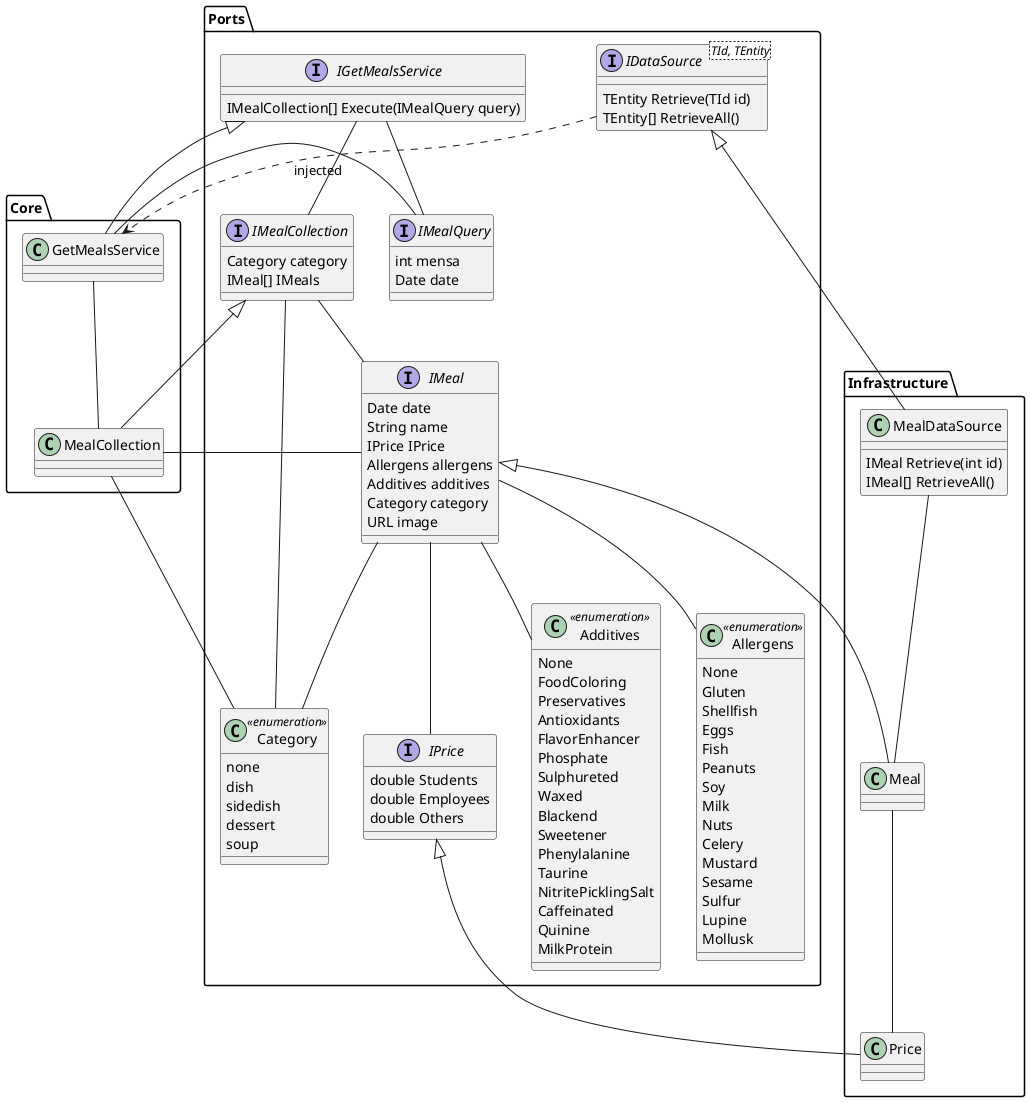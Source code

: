 @startuml

package Ports {
		interface IDataSource<TId, TEntity> {
		TEntity Retrieve(TId id)
		TEntity[] RetrieveAll()
	}

	class Additives << enumeration >> {
        None
        FoodColoring
        Preservatives
        Antioxidants
        FlavorEnhancer
        Phosphate
        Sulphureted
        Waxed
        Blackend
        Sweetener
        Phenylalanine
        Taurine
        NitritePicklingSalt
        Caffeinated
        Quinine
        MilkProtein
	}

	class Allergens << enumeration >> {
        None
        Gluten
        Shellfish
        Eggs
        Fish
        Peanuts
        Soy
        Milk
        Nuts
        Celery
        Mustard
        Sesame
        Sulfur
        Lupine
        Mollusk
    }

	class Category << enumeration >> {
		none
		dish
		sidedish
		dessert
		soup
	}

	interface IMeal {
		{field} Date date
		{field} String name
		{field} IPrice IPrice
		{field} Allergens allergens
		{field} Additives additives
		{field} Category category
		{field} URL image		
	}

	interface IPrice {
		double Students
		double Employees
		double Others
	}

        interface IMealCollection {
                Category category
                IMeal[] IMeals
        }

        interface IMealQuery {
                int mensa
                Date date
        }

        interface IGetMealsService {
               IMealCollection[] Execute(IMealQuery query)
        }

}

package Infrastructure {
        class MealDataSource {
        IMeal Retrieve(int id)
        IMeal[] RetrieveAll()        
        }

        class Meal {}

        class Price {}

}

package Core {
        class GetMealsService {

        }

        class MealCollection {

        }
}

IGetMealsService -- IMealCollection
IGetMealsService -- IMealQuery
IMealCollection -- IMeal
IMealCollection -- Category
IMeal -- Category
IMeal -- Allergens
IMeal -- Additives
IMeal -- IPrice
IMealCollection <|-- MealCollection
IDataSource <|-- MealDataSource
IMeal <|-- Meal
IPrice <|-- Price
Meal -- Price
MealDataSource -- Meal
IGetMealsService <|-- GetMealsService
'IGetMealsService -- MensaView 
IDataSource ..> GetMealsService : injected
'IDataSource -- GetMealsService
GetMealsService -- MealCollection
'GetMealsService -- IDataSource
GetMealsService -- IMealQuery
MealCollection -- Category
MealCollection -- IMeal

@enduml

